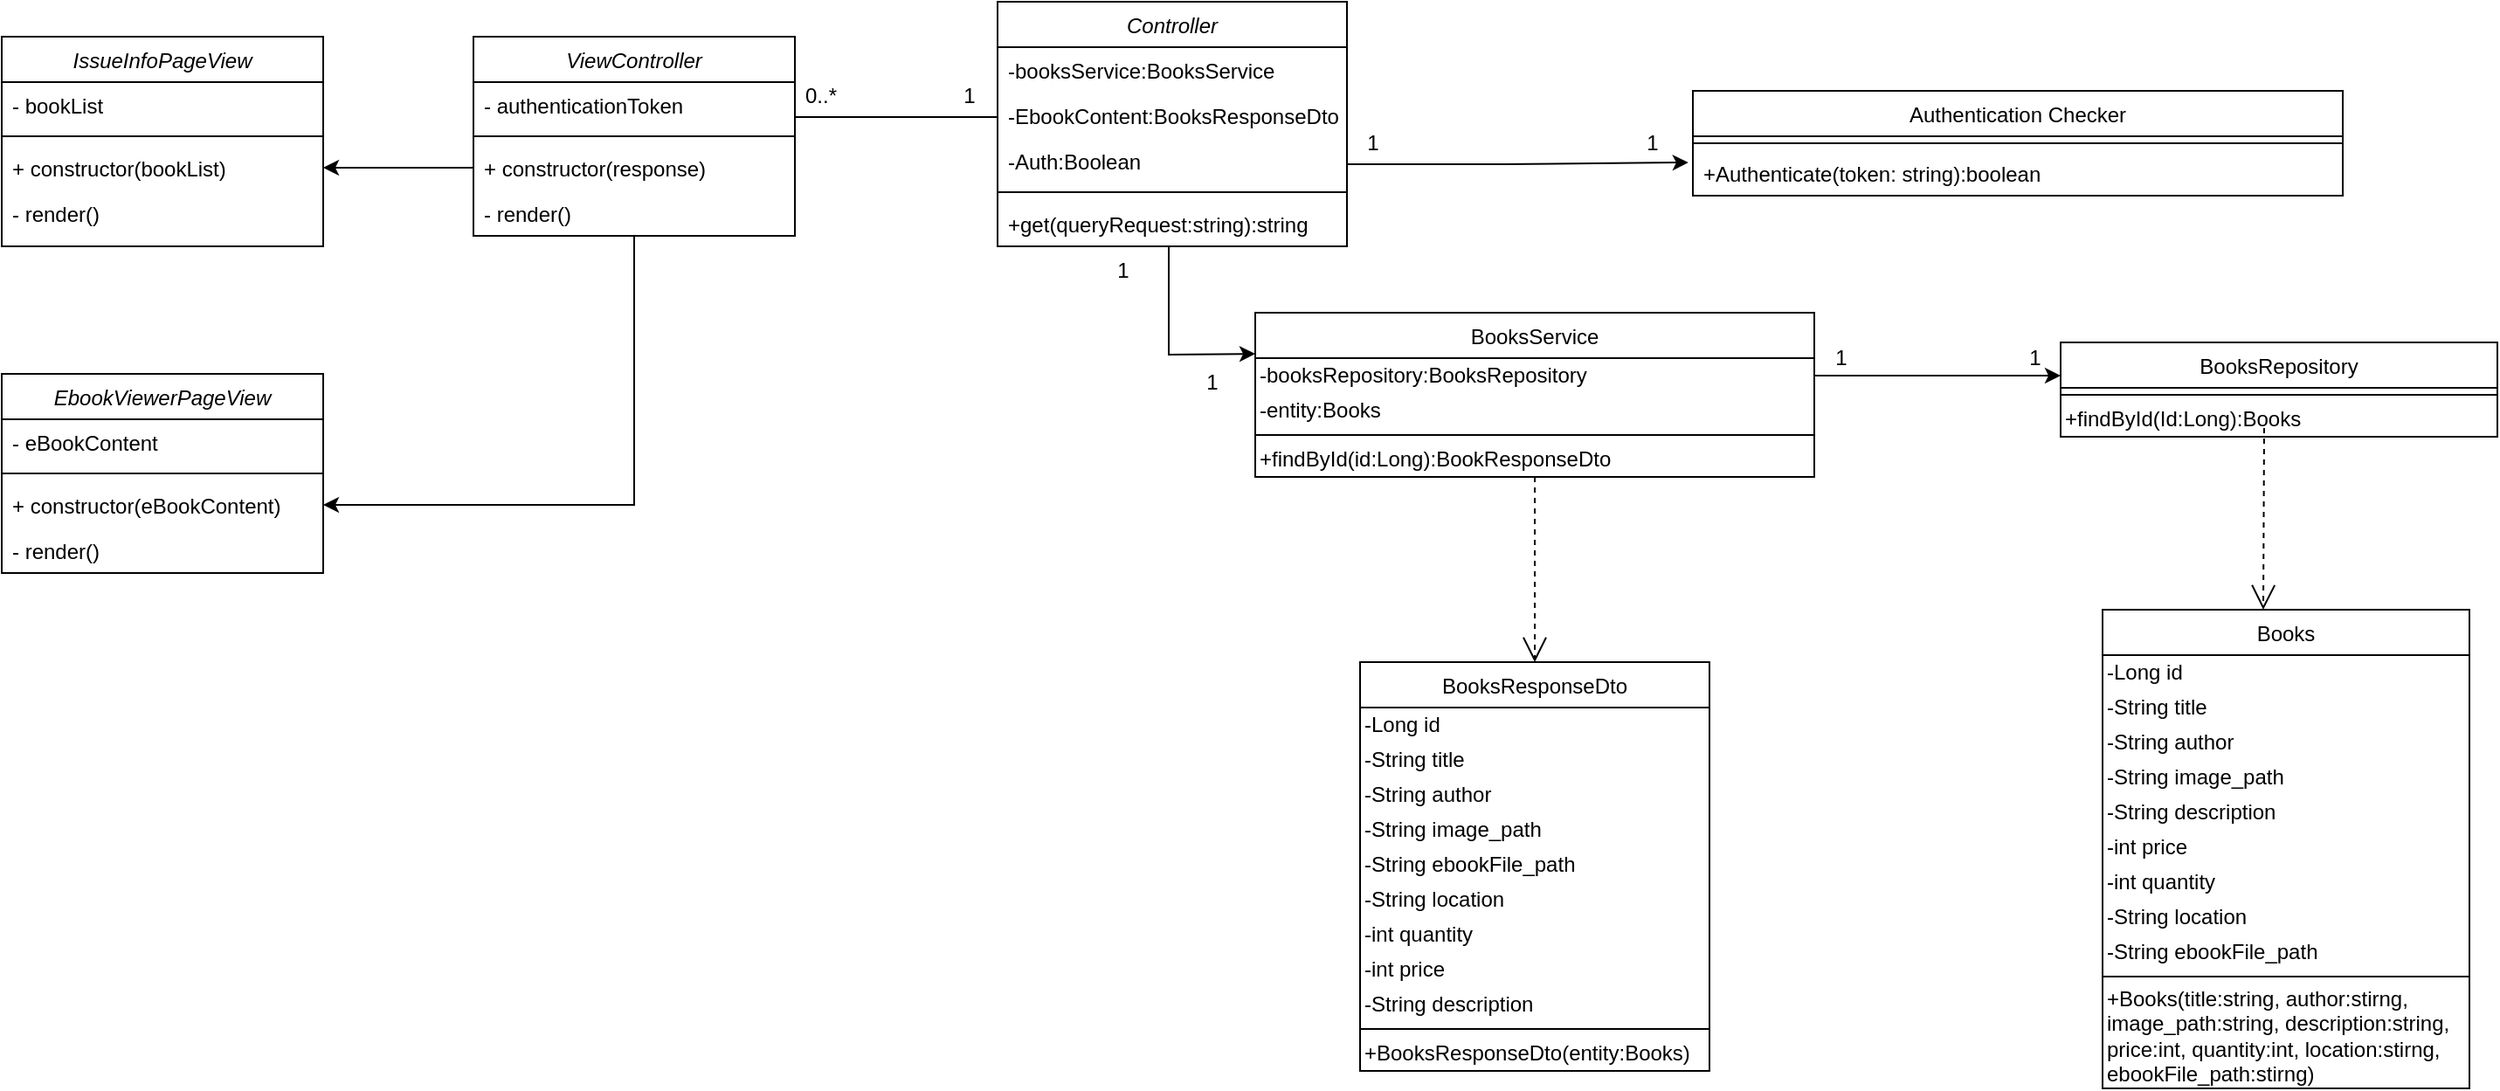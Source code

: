 <mxfile version="14.6.13" type="google"><diagram id="C5RBs43oDa-KdzZeNtuy" name="Page-1"><mxGraphModel dx="2600" dy="614" grid="1" gridSize="10" guides="1" tooltips="1" connect="1" arrows="1" fold="1" page="1" pageScale="1" pageWidth="827" pageHeight="1169" math="0" shadow="0"><root><mxCell id="WIyWlLk6GJQsqaUBKTNV-0"/><mxCell id="WIyWlLk6GJQsqaUBKTNV-1" parent="WIyWlLk6GJQsqaUBKTNV-0"/><mxCell id="6Wl_9wXjOhgknvOmrXjd-9" value="Controller" style="swimlane;fontStyle=2;align=center;verticalAlign=top;childLayout=stackLayout;horizontal=1;startSize=26;horizontalStack=0;resizeParent=1;resizeLast=0;collapsible=1;marginBottom=0;rounded=0;shadow=0;strokeWidth=1;" parent="WIyWlLk6GJQsqaUBKTNV-1" vertex="1"><mxGeometry x="-500" y="66" width="200" height="140" as="geometry"><mxRectangle x="230" y="140" width="160" height="26" as="alternateBounds"/></mxGeometry></mxCell><mxCell id="6Wl_9wXjOhgknvOmrXjd-10" value="-booksService:BooksService&#10;" style="text;align=left;verticalAlign=top;spacingLeft=4;spacingRight=4;overflow=hidden;rotatable=0;points=[[0,0.5],[1,0.5]];portConstraint=eastwest;" parent="6Wl_9wXjOhgknvOmrXjd-9" vertex="1"><mxGeometry y="26" width="200" height="26" as="geometry"/></mxCell><mxCell id="y5AeBNAmy6L0c15EpjTO-43" value="-EbookContent:BooksResponseDto&#10;" style="text;align=left;verticalAlign=top;spacingLeft=4;spacingRight=4;overflow=hidden;rotatable=0;points=[[0,0.5],[1,0.5]];portConstraint=eastwest;" parent="6Wl_9wXjOhgknvOmrXjd-9" vertex="1"><mxGeometry y="52" width="200" height="26" as="geometry"/></mxCell><mxCell id="ST63gCuvAPfhbULLCZ8Q-6" value="-Auth:Boolean&#10;" style="text;align=left;verticalAlign=top;spacingLeft=4;spacingRight=4;overflow=hidden;rotatable=0;points=[[0,0.5],[1,0.5]];portConstraint=eastwest;" parent="6Wl_9wXjOhgknvOmrXjd-9" vertex="1"><mxGeometry y="78" width="200" height="26" as="geometry"/></mxCell><mxCell id="6Wl_9wXjOhgknvOmrXjd-11" value="" style="line;html=1;strokeWidth=1;align=left;verticalAlign=middle;spacingTop=-1;spacingLeft=3;spacingRight=3;rotatable=0;labelPosition=right;points=[];portConstraint=eastwest;" parent="6Wl_9wXjOhgknvOmrXjd-9" vertex="1"><mxGeometry y="104" width="200" height="10" as="geometry"/></mxCell><mxCell id="6Wl_9wXjOhgknvOmrXjd-12" value="+get(queryRequest:string):string" style="text;align=left;verticalAlign=top;spacingLeft=4;spacingRight=4;overflow=hidden;rotatable=0;points=[[0,0.5],[1,0.5]];portConstraint=eastwest;" parent="6Wl_9wXjOhgknvOmrXjd-9" vertex="1"><mxGeometry y="114" width="200" height="26" as="geometry"/></mxCell><mxCell id="6Wl_9wXjOhgknvOmrXjd-24" value="" style="endArrow=none;html=1;exitX=0.5;exitY=1;exitDx=0;exitDy=0;rounded=0;endFill=0;" parent="WIyWlLk6GJQsqaUBKTNV-1" edge="1"><mxGeometry width="50" height="50" relative="1" as="geometry"><mxPoint x="-616" y="132" as="sourcePoint"/><mxPoint x="-500" y="132" as="targetPoint"/><Array as="points"><mxPoint x="-500" y="132"/></Array></mxGeometry></mxCell><mxCell id="y5AeBNAmy6L0c15EpjTO-0" value="BooksRepository" style="swimlane;fontStyle=0;align=center;verticalAlign=top;childLayout=stackLayout;horizontal=1;startSize=26;horizontalStack=0;resizeParent=1;resizeLast=0;collapsible=1;marginBottom=0;rounded=0;shadow=0;strokeWidth=1;" parent="WIyWlLk6GJQsqaUBKTNV-1" vertex="1"><mxGeometry x="108.5" y="261" width="250" height="54" as="geometry"><mxRectangle x="340" y="380" width="170" height="26" as="alternateBounds"/></mxGeometry></mxCell><mxCell id="y5AeBNAmy6L0c15EpjTO-1" value="" style="line;html=1;strokeWidth=1;align=left;verticalAlign=middle;spacingTop=-1;spacingLeft=3;spacingRight=3;rotatable=0;labelPosition=right;points=[];portConstraint=eastwest;" parent="y5AeBNAmy6L0c15EpjTO-0" vertex="1"><mxGeometry y="26" width="250" height="8" as="geometry"/></mxCell><mxCell id="y5AeBNAmy6L0c15EpjTO-45" value="+findById(Id:Long):Books" style="text;html=1;align=left;verticalAlign=middle;resizable=0;points=[];autosize=1;strokeColor=none;" parent="y5AeBNAmy6L0c15EpjTO-0" vertex="1"><mxGeometry y="34" width="250" height="20" as="geometry"/></mxCell><mxCell id="y5AeBNAmy6L0c15EpjTO-5" value="" style="endArrow=classic;html=1;rounded=0;entryX=0;entryY=0.25;entryDx=0;entryDy=0;exitX=0.49;exitY=1;exitDx=0;exitDy=0;exitPerimeter=0;" parent="WIyWlLk6GJQsqaUBKTNV-1" source="6Wl_9wXjOhgknvOmrXjd-12" target="y5AeBNAmy6L0c15EpjTO-6" edge="1"><mxGeometry width="50" height="50" relative="1" as="geometry"><mxPoint x="-407" y="220" as="sourcePoint"/><mxPoint x="-282.5" y="403" as="targetPoint"/><Array as="points"><mxPoint x="-402" y="268"/></Array></mxGeometry></mxCell><mxCell id="y5AeBNAmy6L0c15EpjTO-6" value="BooksService" style="swimlane;fontStyle=0;align=center;verticalAlign=top;childLayout=stackLayout;horizontal=1;startSize=26;horizontalStack=0;resizeParent=1;resizeLast=0;collapsible=1;marginBottom=0;rounded=0;shadow=0;strokeWidth=1;" parent="WIyWlLk6GJQsqaUBKTNV-1" vertex="1"><mxGeometry x="-352.5" y="244" width="320" height="94" as="geometry"><mxRectangle x="340" y="380" width="170" height="26" as="alternateBounds"/></mxGeometry></mxCell><mxCell id="y5AeBNAmy6L0c15EpjTO-7" value="-booksRepository:BooksRepository" style="text;html=1;align=left;verticalAlign=middle;resizable=0;points=[];autosize=1;strokeColor=none;" parent="y5AeBNAmy6L0c15EpjTO-6" vertex="1"><mxGeometry y="26" width="320" height="20" as="geometry"/></mxCell><mxCell id="y5AeBNAmy6L0c15EpjTO-44" value="-entity:Books" style="text;html=1;align=left;verticalAlign=middle;resizable=0;points=[];autosize=1;strokeColor=none;" parent="y5AeBNAmy6L0c15EpjTO-6" vertex="1"><mxGeometry y="46" width="320" height="20" as="geometry"/></mxCell><mxCell id="y5AeBNAmy6L0c15EpjTO-8" value="" style="line;html=1;strokeWidth=1;align=left;verticalAlign=middle;spacingTop=-1;spacingLeft=3;spacingRight=3;rotatable=0;labelPosition=right;points=[];portConstraint=eastwest;" parent="y5AeBNAmy6L0c15EpjTO-6" vertex="1"><mxGeometry y="66" width="320" height="8" as="geometry"/></mxCell><mxCell id="y5AeBNAmy6L0c15EpjTO-11" value="+findById(id:Long):BookResponseDto" style="text;html=1;align=left;verticalAlign=middle;resizable=0;points=[];autosize=1;strokeColor=none;" parent="y5AeBNAmy6L0c15EpjTO-6" vertex="1"><mxGeometry y="74" width="320" height="20" as="geometry"/></mxCell><mxCell id="y5AeBNAmy6L0c15EpjTO-12" value="Books" style="swimlane;fontStyle=0;align=center;verticalAlign=top;childLayout=stackLayout;horizontal=1;startSize=26;horizontalStack=0;resizeParent=1;resizeLast=0;collapsible=1;marginBottom=0;rounded=0;shadow=0;strokeWidth=1;" parent="WIyWlLk6GJQsqaUBKTNV-1" vertex="1"><mxGeometry x="132.5" y="414" width="210" height="274" as="geometry"><mxRectangle x="340" y="380" width="170" height="26" as="alternateBounds"/></mxGeometry></mxCell><mxCell id="y5AeBNAmy6L0c15EpjTO-13" value="-Long id" style="text;html=1;align=left;verticalAlign=middle;resizable=0;points=[];autosize=1;strokeColor=none;" parent="y5AeBNAmy6L0c15EpjTO-12" vertex="1"><mxGeometry y="26" width="210" height="20" as="geometry"/></mxCell><mxCell id="y5AeBNAmy6L0c15EpjTO-14" value="-String title&lt;span style=&quot;color: rgba(0 , 0 , 0 , 0) ; font-family: monospace ; font-size: 0px&quot;&gt;%3CmxGraphModel%3E%3Croot%3E%3CmxCell%20id%3D%220%22%2F%3E%3CmxCell%20id%3D%221%22%20parent%3D%220%22%2F%3E%3CmxCell%20id%3D%222%22%20value%3D%22%2B%22%20style%3D%22text%3Bhtml%3D1%3Balign%3Dleft%3BverticalAlign%3Dmiddle%3Bresizable%3D0%3Bpoints%3D%5B%5D%3Bautosize%3D1%3BstrokeColor%3Dnone%3B%22%20vertex%3D%221%22%20parent%3D%221%22%3E%3CmxGeometry%20x%3D%22730%22%20y%3D%22296%22%20width%3D%22180%22%20height%3D%2220%22%20as%3D%22geometry%22%2F%3E%3C%2FmxCell%3E%3C%2Froot%3E%3C%2FmxGraphModel%3E&lt;/span&gt;" style="text;html=1;align=left;verticalAlign=middle;resizable=0;points=[];autosize=1;strokeColor=none;" parent="y5AeBNAmy6L0c15EpjTO-12" vertex="1"><mxGeometry y="46" width="210" height="20" as="geometry"/></mxCell><mxCell id="y5AeBNAmy6L0c15EpjTO-15" value="-String author&lt;span style=&quot;color: rgba(0 , 0 , 0 , 0) ; font-family: monospace ; font-size: 0px&quot;&gt;%3CmxGraphModel%3E%3Croot%3E%3CmxCell%20id%3D%220%22%2F%3E%3CmxCell%20id%3D%221%22%20parent%3D%220%22%2F%3E%3CmxCell%20id%3D%222%22%20value%3D%22%2B%22%20style%3D%22text%3Bhtml%3D1%3Balign%3Dleft%3BverticalAlign%3Dmiddle%3Bresizable%3D0%3Bpoints%3D%5B%5D%3Bautosize%3D1%3BstrokeColor%3Dnone%3B%22%20vertex%3D%221%22%20parent%3D%221%22%3E%3CmxGeometry%20x%3D%22730%22%20y%3D%22296%22%20width%3D%22180%22%20height%3D%2220%22%20as%3D%22geometry%22%2F%3E%3C%2FmxCell%3E%3C%2Froot%3E%3C%2FmxGraphModel%3E&lt;/span&gt;" style="text;html=1;align=left;verticalAlign=middle;resizable=0;points=[];autosize=1;strokeColor=none;" parent="y5AeBNAmy6L0c15EpjTO-12" vertex="1"><mxGeometry y="66" width="210" height="20" as="geometry"/></mxCell><mxCell id="y5AeBNAmy6L0c15EpjTO-16" value="-String image_path&lt;span style=&quot;color: rgba(0 , 0 , 0 , 0) ; font-family: monospace ; font-size: 0px&quot;&gt;%3CmxGraphModel%3E%3Croot%3E%3CmxCell%20id%3D%220%22%2F%3E%3CmxCell%20id%3D%221%22%20parent%3D%220%22%2F%3E%3CmxCell%20id%3D%222%22%20value%3D%22%2B%22%20style%3D%22text%3Bhtml%3D1%3Balign%3Dleft%3BverticalAlign%3Dmiddle%3Bresizable%3D0%3Bpoints%3D%5B%5D%3Bautosize%3D1%3BstrokeColor%3Dnone%3B%22%20vertex%3D%221%22%20parent%3D%221%22%3E%3CmxGeometry%20x%3D%22730%22%20y%3D%22296%22%20width%3D%22180%22%20height%3D%2220%22%20as%3D%22geometry%22%2F%3E%3C%2FmxCell%3E%3C%2Froot%3E%3C%2FmxGraphModel%3E&lt;/span&gt;" style="text;html=1;align=left;verticalAlign=middle;resizable=0;points=[];autosize=1;strokeColor=none;" parent="y5AeBNAmy6L0c15EpjTO-12" vertex="1"><mxGeometry y="86" width="210" height="20" as="geometry"/></mxCell><mxCell id="y5AeBNAmy6L0c15EpjTO-17" value="-String description&lt;span style=&quot;color: rgba(0 , 0 , 0 , 0) ; font-family: monospace ; font-size: 0px&quot;&gt;%3CmxGraphModel%3E%3Croot%3E%3CmxCell%20id%3D%220%22%2F%3E%3CmxCell%20id%3D%221%22%20parent%3D%220%22%2F%3E%3CmxCell%20id%3D%222%22%20value%3D%22%2B%22%20style%3D%22text%3Bhtml%3D1%3Balign%3Dleft%3BverticalAlign%3Dmiddle%3Bresizable%3D0%3Bpoints%3D%5B%5D%3Bautosize%3D1%3BstrokeColor%3Dnone%3B%22%20vertex%3D%221%22%20parent%3D%221%22%3E%3CmxGeometry%20x%3D%22730%22%20y%3D%22296%22%20width%3D%22180%22%20height%3D%2220%22%20as%3D%22geometry%22%2F%3E%3C%2FmxCell%3E%3C%2Froot%3E%3C%2FmxGraphModel%3E&lt;/span&gt;" style="text;html=1;align=left;verticalAlign=middle;resizable=0;points=[];autosize=1;strokeColor=none;" parent="y5AeBNAmy6L0c15EpjTO-12" vertex="1"><mxGeometry y="106" width="210" height="20" as="geometry"/></mxCell><mxCell id="y5AeBNAmy6L0c15EpjTO-18" value="-int price&lt;span style=&quot;color: rgba(0 , 0 , 0 , 0) ; font-family: monospace ; font-size: 0px&quot;&gt;3CmxGraphModel%3E%3Croot%3E%3CmxCell%20id%3D%220%22%2F%3E%3CmxCell%20id%3D%221%22%20parent%3D%220%22%2F%3E%3CmxCell%20id%3D%222%22%20value%3D%22%2B%22%20style%3D%22text%3Bhtml%3D1%3Balign%3Dleft%3BverticalAlign%3Dmiddle%3Bresizable%3D0%3Bpoints%3D%5B%5D%3Bautosize%3D1%3BstrokeColor%3Dnone%3B%22%20vertex%3D%221%22%20parent%3D%221%22%3E%3CmxGeometry%20x%3D%22730%22%20y%3D%22296%22%20width%3D%22180%22%20height%3D%2220%22%20as%3D%22geometry%22%2F%3E%3C%2FmxCell%3E%3C%2Froot%3E%3C%2FmxGraphModel%3E&lt;/span&gt;" style="text;html=1;align=left;verticalAlign=middle;resizable=0;points=[];autosize=1;strokeColor=none;" parent="y5AeBNAmy6L0c15EpjTO-12" vertex="1"><mxGeometry y="126" width="210" height="20" as="geometry"/></mxCell><mxCell id="y5AeBNAmy6L0c15EpjTO-19" value="-int quantity&lt;span style=&quot;color: rgba(0 , 0 , 0 , 0) ; font-family: monospace ; font-size: 0px&quot;&gt;3CmxGraphModel%3E%3Croot%3E%3CmxCell%20id%3D%220%22%2F%3E%3CmxCell%20id%3D%221%22%20parent%3D%220%22%2F%3E%3CmxCell%20id%3D%222%22%20value%3D%22%2B%22%20style%3D%22text%3Bhtml%3D1%3Balign%3Dleft%3BverticalAlign%3Dmiddle%3Bresizable%3D0%3Bpoints%3D%5B%5D%3Bautosize%3D1%3BstrokeColor%3Dnone%3B%22%20vertex%3D%221%22%20parent%3D%221%22%3E%3CmxGeometry%20x%3D%22730%22%20y%3D%22296%22%20width%3D%22180%22%20height%3D%2220%22%20as%3D%22geometry%22%2F%3E%3C%2FmxCell%3E%3C%2Froot%3E%3C%2FmxGraphModel&lt;/span&gt;" style="text;html=1;align=left;verticalAlign=middle;resizable=0;points=[];autosize=1;strokeColor=none;" parent="y5AeBNAmy6L0c15EpjTO-12" vertex="1"><mxGeometry y="146" width="210" height="20" as="geometry"/></mxCell><mxCell id="y5AeBNAmy6L0c15EpjTO-20" value="-String location&lt;span style=&quot;color: rgba(0 , 0 , 0 , 0) ; font-family: monospace ; font-size: 0px&quot;&gt;%3E%3Croot%3E%3CmxCell%20id%3D%220%22%2F%3E%3CmxCell%20id%3D%221%22%20parent%3D%220%22%2F%3E%3CmxCell%20id%3D%222%22%20value%3D%22%2B%22%20style%3D%22text%3Bhtml%3D1%3Balign%3Dleft%3BverticalAlign%3Dmiddle%3Bresizable%3D0%3Bpoints%3D%5B%5D%3Bautosize%3D1%3BstrokeColor%3Dnone%3B%22%20vertex%3D%221%22%20parent%3D%221%22%3E%3CmxGeometry%20x%3D%22730%22%20y%3D%22296%22%20width%3D%22180%22%20height%3D%2220%22%20as%3D%22geometry%22%2F%3E%3C%2FmxCell%3E%3C%2Froot%3E%3C%2FmxGraphModel&lt;/span&gt;" style="text;html=1;align=left;verticalAlign=middle;resizable=0;points=[];autosize=1;strokeColor=none;" parent="y5AeBNAmy6L0c15EpjTO-12" vertex="1"><mxGeometry y="166" width="210" height="20" as="geometry"/></mxCell><mxCell id="y5AeBNAmy6L0c15EpjTO-21" value="-String ebookFile_path&lt;span style=&quot;color: rgba(0 , 0 , 0 , 0) ; font-family: monospace ; font-size: 0px&quot;&gt;%3E%3Croot%3E%3CmxCell%20id%3D%220%22%2F%3E%3CmxCell%20id%3D%221%22%20parent%3D%220%22%2F%3E%3CmxCell%20id%3D%222%22%20value%3D%22%2B%22%20style%3D%22text%3Bhtml%3D1%3Balign%3Dleft%3BverticalAlign%3Dmiddle%3Bresizable%3D0%3Bpoints%3D%5B%5D%3Bautosize%3D1%3BstrokeColor%3Dnone%3B%22%20vertex%3D%221%22%20parent%3D%221%22%3E%3CmxGeometry%20x%3D%22730%22%20y%3D%22296%22%20width%3D%22180%22%20height%3D%2220%22%20as%3D%22geometry%22%2F%3E%3C%2FmxCell%3E%3C%2Froot%3E%3C%2FmxGraphModel&lt;/span&gt;" style="text;html=1;align=left;verticalAlign=middle;resizable=0;points=[];autosize=1;strokeColor=none;" parent="y5AeBNAmy6L0c15EpjTO-12" vertex="1"><mxGeometry y="186" width="210" height="20" as="geometry"/></mxCell><mxCell id="y5AeBNAmy6L0c15EpjTO-22" value="" style="line;html=1;strokeWidth=1;align=left;verticalAlign=middle;spacingTop=-1;spacingLeft=3;spacingRight=3;rotatable=0;labelPosition=right;points=[];portConstraint=eastwest;" parent="y5AeBNAmy6L0c15EpjTO-12" vertex="1"><mxGeometry y="206" width="210" height="8" as="geometry"/></mxCell><mxCell id="y5AeBNAmy6L0c15EpjTO-23" value="+Books(title:string, author:stirng,&lt;br&gt;image_path:string, description:string,&lt;br&gt;price:int, quantity:int, location:stirng,&lt;br&gt;ebookFile_path:stirng)" style="text;html=1;align=left;verticalAlign=middle;resizable=0;points=[];autosize=1;strokeColor=none;" parent="y5AeBNAmy6L0c15EpjTO-12" vertex="1"><mxGeometry y="214" width="210" height="60" as="geometry"/></mxCell><mxCell id="y5AeBNAmy6L0c15EpjTO-24" value="BooksResponseDto" style="swimlane;fontStyle=0;align=center;verticalAlign=top;childLayout=stackLayout;horizontal=1;startSize=26;horizontalStack=0;resizeParent=1;resizeLast=0;collapsible=1;marginBottom=0;rounded=0;shadow=0;strokeWidth=1;" parent="WIyWlLk6GJQsqaUBKTNV-1" vertex="1"><mxGeometry x="-292.5" y="444" width="200" height="234" as="geometry"><mxRectangle x="340" y="380" width="170" height="26" as="alternateBounds"/></mxGeometry></mxCell><mxCell id="y5AeBNAmy6L0c15EpjTO-25" value="-Long id" style="text;html=1;align=left;verticalAlign=middle;resizable=0;points=[];autosize=1;strokeColor=none;" parent="y5AeBNAmy6L0c15EpjTO-24" vertex="1"><mxGeometry y="26" width="200" height="20" as="geometry"/></mxCell><mxCell id="y5AeBNAmy6L0c15EpjTO-26" value="-String title&lt;span style=&quot;color: rgba(0 , 0 , 0 , 0) ; font-family: monospace ; font-size: 0px&quot;&gt;%3CmxGraphModel%3E%3Croot%3E%3CmxCell%20id%3D%220%22%2F%3E%3CmxCell%20id%3D%221%22%20parent%3D%220%22%2F%3E%3CmxCell%20id%3D%222%22%20value%3D%22%2B%22%20style%3D%22text%3Bhtml%3D1%3Balign%3Dleft%3BverticalAlign%3Dmiddle%3Bresizable%3D0%3Bpoints%3D%5B%5D%3Bautosize%3D1%3BstrokeColor%3Dnone%3B%22%20vertex%3D%221%22%20parent%3D%221%22%3E%3CmxGeometry%20x%3D%22730%22%20y%3D%22296%22%20width%3D%22180%22%20height%3D%2220%22%20as%3D%22geometry%22%2F%3E%3C%2FmxCell%3E%3C%2Froot%3E%3C%2FmxGraphModel%3E&lt;/span&gt;" style="text;html=1;align=left;verticalAlign=middle;resizable=0;points=[];autosize=1;strokeColor=none;" parent="y5AeBNAmy6L0c15EpjTO-24" vertex="1"><mxGeometry y="46" width="200" height="20" as="geometry"/></mxCell><mxCell id="y5AeBNAmy6L0c15EpjTO-27" value="-String author&lt;span style=&quot;color: rgba(0 , 0 , 0 , 0) ; font-family: monospace ; font-size: 0px&quot;&gt;%3CmxGraphModel%3E%3Croot%3E%3CmxCell%20id%3D%220%22%2F%3E%3CmxCell%20id%3D%221%22%20parent%3D%220%22%2F%3E%3CmxCell%20id%3D%222%22%20value%3D%22%2B%22%20style%3D%22text%3Bhtml%3D1%3Balign%3Dleft%3BverticalAlign%3Dmiddle%3Bresizable%3D0%3Bpoints%3D%5B%5D%3Bautosize%3D1%3BstrokeColor%3Dnone%3B%22%20vertex%3D%221%22%20parent%3D%221%22%3E%3CmxGeometry%20x%3D%22730%22%20y%3D%22296%22%20width%3D%22180%22%20height%3D%2220%22%20as%3D%22geometry%22%2F%3E%3C%2FmxCell%3E%3C%2Froot%3E%3C%2FmxGraphModel%3E&lt;/span&gt;" style="text;html=1;align=left;verticalAlign=middle;resizable=0;points=[];autosize=1;strokeColor=none;" parent="y5AeBNAmy6L0c15EpjTO-24" vertex="1"><mxGeometry y="66" width="200" height="20" as="geometry"/></mxCell><mxCell id="y5AeBNAmy6L0c15EpjTO-28" value="-String image_path&lt;span style=&quot;color: rgba(0 , 0 , 0 , 0) ; font-family: monospace ; font-size: 0px&quot;&gt;%3CmxGraphModel%3E%3Croot%3E%3CmxCell%20id%3D%220%22%2F%3E%3CmxCell%20id%3D%221%22%20parent%3D%220%22%2F%3E%3CmxCell%20id%3D%222%22%20value%3D%22%2B%22%20style%3D%22text%3Bhtml%3D1%3Balign%3Dleft%3BverticalAlign%3Dmiddle%3Bresizable%3D0%3Bpoints%3D%5B%5D%3Bautosize%3D1%3BstrokeColor%3Dnone%3B%22%20vertex%3D%221%22%20parent%3D%221%22%3E%3CmxGeometry%20x%3D%22730%22%20y%3D%22296%22%20width%3D%22180%22%20height%3D%2220%22%20as%3D%22geometry%22%2F%3E%3C%2FmxCell%3E%3C%2Froot%3E%3C%2FmxGraphModel%3E&lt;/span&gt;" style="text;html=1;align=left;verticalAlign=middle;resizable=0;points=[];autosize=1;strokeColor=none;" parent="y5AeBNAmy6L0c15EpjTO-24" vertex="1"><mxGeometry y="86" width="200" height="20" as="geometry"/></mxCell><mxCell id="y5AeBNAmy6L0c15EpjTO-29" value="-String ebookFile_path&lt;span style=&quot;color: rgba(0 , 0 , 0 , 0) ; font-family: monospace ; font-size: 0px&quot;&gt;%3E%3Croot%3E%3CmxCell%20id%3D%220%22%2F%3E%3CmxCell%20id%3D%221%22%20parent%3D%220%22%2F%3E%3CmxCell%20id%3D%222%22%20value%3D%22%2B%22%20style%3D%22text%3Bhtml%3D1%3Balign%3Dleft%3BverticalAlign%3Dmiddle%3Bresizable%3D0%3Bpoints%3D%5B%5D%3Bautosize%3D1%3BstrokeColor%3Dnone%3B%22%20vertex%3D%221%22%20parent%3D%221%22%3E%3CmxGeometry%20x%3D%22730%22%20y%3D%22296%22%20width%3D%22180%22%20height%3D%2220%22%20as%3D%22geometry%22%2F%3E%3C%2FmxCell%3E%3C%2Froot%3E%3C%2FmxGraphModel&lt;/span&gt;" style="text;html=1;align=left;verticalAlign=middle;resizable=0;points=[];autosize=1;strokeColor=none;" parent="y5AeBNAmy6L0c15EpjTO-24" vertex="1"><mxGeometry y="106" width="200" height="20" as="geometry"/></mxCell><mxCell id="y5AeBNAmy6L0c15EpjTO-30" value="-String location&lt;span style=&quot;color: rgba(0 , 0 , 0 , 0) ; font-family: monospace ; font-size: 0px&quot;&gt;%3E%3Croot%3E%3CmxCell%20id%3D%220%22%2F%3E%3CmxCell%20id%3D%221%22%20parent%3D%220%22%2F%3E%3CmxCell%20id%3D%222%22%20value%3D%22%2B%22%20style%3D%22text%3Bhtml%3D1%3Balign%3Dleft%3BverticalAlign%3Dmiddle%3Bresizable%3D0%3Bpoints%3D%5B%5D%3Bautosize%3D1%3BstrokeColor%3Dnone%3B%22%20vertex%3D%221%22%20parent%3D%221%22%3E%3CmxGeometry%20x%3D%22730%22%20y%3D%22296%22%20width%3D%22180%22%20height%3D%2220%22%20as%3D%22geometry%22%2F%3E%3C%2FmxCell%3E%3C%2Froot%3E%3C%2FmxGraphModel&lt;/span&gt;" style="text;html=1;align=left;verticalAlign=middle;resizable=0;points=[];autosize=1;strokeColor=none;" parent="y5AeBNAmy6L0c15EpjTO-24" vertex="1"><mxGeometry y="126" width="200" height="20" as="geometry"/></mxCell><mxCell id="y5AeBNAmy6L0c15EpjTO-31" value="-int quantity&lt;span style=&quot;color: rgba(0 , 0 , 0 , 0) ; font-family: monospace ; font-size: 0px&quot;&gt;3CmxGraphModel%3E%3Croot%3E%3CmxCell%20id%3D%220%22%2F%3E%3CmxCell%20id%3D%221%22%20parent%3D%220%22%2F%3E%3CmxCell%20id%3D%222%22%20value%3D%22%2B%22%20style%3D%22text%3Bhtml%3D1%3Balign%3Dleft%3BverticalAlign%3Dmiddle%3Bresizable%3D0%3Bpoints%3D%5B%5D%3Bautosize%3D1%3BstrokeColor%3Dnone%3B%22%20vertex%3D%221%22%20parent%3D%221%22%3E%3CmxGeometry%20x%3D%22730%22%20y%3D%22296%22%20width%3D%22180%22%20height%3D%2220%22%20as%3D%22geometry%22%2F%3E%3C%2FmxCell%3E%3C%2Froot%3E%3C%2FmxGraphModel&lt;/span&gt;" style="text;html=1;align=left;verticalAlign=middle;resizable=0;points=[];autosize=1;strokeColor=none;" parent="y5AeBNAmy6L0c15EpjTO-24" vertex="1"><mxGeometry y="146" width="200" height="20" as="geometry"/></mxCell><mxCell id="y5AeBNAmy6L0c15EpjTO-32" value="-int price&lt;span style=&quot;color: rgba(0 , 0 , 0 , 0) ; font-family: monospace ; font-size: 0px&quot;&gt;3CmxGraphModel%3E%3Croot%3E%3CmxCell%20id%3D%220%22%2F%3E%3CmxCell%20id%3D%221%22%20parent%3D%220%22%2F%3E%3CmxCell%20id%3D%222%22%20value%3D%22%2B%22%20style%3D%22text%3Bhtml%3D1%3Balign%3Dleft%3BverticalAlign%3Dmiddle%3Bresizable%3D0%3Bpoints%3D%5B%5D%3Bautosize%3D1%3BstrokeColor%3Dnone%3B%22%20vertex%3D%221%22%20parent%3D%221%22%3E%3CmxGeometry%20x%3D%22730%22%20y%3D%22296%22%20width%3D%22180%22%20height%3D%2220%22%20as%3D%22geometry%22%2F%3E%3C%2FmxCell%3E%3C%2Froot%3E%3C%2FmxGraphModel%3E&lt;/span&gt;" style="text;html=1;align=left;verticalAlign=middle;resizable=0;points=[];autosize=1;strokeColor=none;" parent="y5AeBNAmy6L0c15EpjTO-24" vertex="1"><mxGeometry y="166" width="200" height="20" as="geometry"/></mxCell><mxCell id="y5AeBNAmy6L0c15EpjTO-33" value="-String description&lt;span style=&quot;color: rgba(0 , 0 , 0 , 0) ; font-family: monospace ; font-size: 0px&quot;&gt;%3CmxGraphModel%3E%3Croot%3E%3CmxCell%20id%3D%220%22%2F%3E%3CmxCell%20id%3D%221%22%20parent%3D%220%22%2F%3E%3CmxCell%20id%3D%222%22%20value%3D%22%2B%22%20style%3D%22text%3Bhtml%3D1%3Balign%3Dleft%3BverticalAlign%3Dmiddle%3Bresizable%3D0%3Bpoints%3D%5B%5D%3Bautosize%3D1%3BstrokeColor%3Dnone%3B%22%20vertex%3D%221%22%20parent%3D%221%22%3E%3CmxGeometry%20x%3D%22730%22%20y%3D%22296%22%20width%3D%22180%22%20height%3D%2220%22%20as%3D%22geometry%22%2F%3E%3C%2FmxCell%3E%3C%2Froot%3E%3C%2FmxGraphModel%3E&lt;/span&gt;" style="text;html=1;align=left;verticalAlign=middle;resizable=0;points=[];autosize=1;strokeColor=none;" parent="y5AeBNAmy6L0c15EpjTO-24" vertex="1"><mxGeometry y="186" width="200" height="20" as="geometry"/></mxCell><mxCell id="y5AeBNAmy6L0c15EpjTO-34" value="" style="line;html=1;strokeWidth=1;align=left;verticalAlign=middle;spacingTop=-1;spacingLeft=3;spacingRight=3;rotatable=0;labelPosition=right;points=[];portConstraint=eastwest;" parent="y5AeBNAmy6L0c15EpjTO-24" vertex="1"><mxGeometry y="206" width="200" height="8" as="geometry"/></mxCell><mxCell id="y5AeBNAmy6L0c15EpjTO-35" value="+BooksResponseDto(entity:Books)" style="text;html=1;align=left;verticalAlign=middle;resizable=0;points=[];autosize=1;strokeColor=none;" parent="y5AeBNAmy6L0c15EpjTO-24" vertex="1"><mxGeometry y="214" width="200" height="20" as="geometry"/></mxCell><mxCell id="y5AeBNAmy6L0c15EpjTO-36" value="" style="endArrow=open;endSize=12;dashed=1;html=1;rounded=0;entryX=0.5;entryY=0;entryDx=0;entryDy=0;exitX=0.5;exitY=1;exitDx=0;exitDy=0;" parent="WIyWlLk6GJQsqaUBKTNV-1" source="y5AeBNAmy6L0c15EpjTO-6" target="y5AeBNAmy6L0c15EpjTO-24" edge="1"><mxGeometry x="-1" y="-106" width="160" relative="1" as="geometry"><mxPoint x="-193" y="358" as="sourcePoint"/><mxPoint x="-193" y="418" as="targetPoint"/><Array as="points"/><mxPoint x="-10" y="-22" as="offset"/></mxGeometry></mxCell><mxCell id="y5AeBNAmy6L0c15EpjTO-37" value="" style="endArrow=open;endSize=12;dashed=1;html=1;rounded=0;" parent="WIyWlLk6GJQsqaUBKTNV-1" edge="1"><mxGeometry x="-1" y="-106" width="160" relative="1" as="geometry"><mxPoint x="225" y="310" as="sourcePoint"/><mxPoint x="224.5" y="414" as="targetPoint"/><Array as="points"/><mxPoint x="-10" y="-22" as="offset"/></mxGeometry></mxCell><mxCell id="y5AeBNAmy6L0c15EpjTO-38" value="1" style="text;html=1;strokeColor=none;fillColor=none;align=center;verticalAlign=middle;whiteSpace=wrap;rounded=0;" parent="WIyWlLk6GJQsqaUBKTNV-1" vertex="1"><mxGeometry x="-443" y="210" width="30" height="20" as="geometry"/></mxCell><mxCell id="y5AeBNAmy6L0c15EpjTO-39" value="1" style="text;html=1;strokeColor=none;fillColor=none;align=center;verticalAlign=middle;whiteSpace=wrap;rounded=0;" parent="WIyWlLk6GJQsqaUBKTNV-1" vertex="1"><mxGeometry x="-392.5" y="274" width="30" height="20" as="geometry"/></mxCell><mxCell id="y5AeBNAmy6L0c15EpjTO-40" value="" style="endArrow=classic;html=1;exitX=0;exitY=1;exitDx=0;exitDy=0;rounded=0;entryX=1;entryY=1;entryDx=0;entryDy=0;" parent="WIyWlLk6GJQsqaUBKTNV-1" source="y5AeBNAmy6L0c15EpjTO-41" target="y5AeBNAmy6L0c15EpjTO-42" edge="1"><mxGeometry width="50" height="50" relative="1" as="geometry"><mxPoint x="-22.5" y="281.5" as="sourcePoint"/><mxPoint x="112.5" y="281.5" as="targetPoint"/><Array as="points"/></mxGeometry></mxCell><mxCell id="y5AeBNAmy6L0c15EpjTO-41" value="1" style="text;html=1;strokeColor=none;fillColor=none;align=center;verticalAlign=middle;whiteSpace=wrap;rounded=0;" parent="WIyWlLk6GJQsqaUBKTNV-1" vertex="1"><mxGeometry x="-32.5" y="260" width="30" height="20" as="geometry"/></mxCell><mxCell id="y5AeBNAmy6L0c15EpjTO-42" value="1" style="text;html=1;strokeColor=none;fillColor=none;align=center;verticalAlign=middle;whiteSpace=wrap;rounded=0;" parent="WIyWlLk6GJQsqaUBKTNV-1" vertex="1"><mxGeometry x="78.5" y="260" width="30" height="20" as="geometry"/></mxCell><mxCell id="zqlpjL5I8D7lCb4Tsc_S-0" style="edgeStyle=orthogonalEdgeStyle;rounded=0;orthogonalLoop=1;jettySize=auto;html=1;entryX=1;entryY=0.5;entryDx=0;entryDy=0;exitX=0.5;exitY=1;exitDx=0;exitDy=0;" parent="WIyWlLk6GJQsqaUBKTNV-1" source="zqlpjL5I8D7lCb4Tsc_S-1" target="zqlpjL5I8D7lCb4Tsc_S-16" edge="1"><mxGeometry relative="1" as="geometry"><mxPoint x="-708.92" y="199.012" as="sourcePoint"/></mxGeometry></mxCell><mxCell id="zqlpjL5I8D7lCb4Tsc_S-1" value="ViewController" style="swimlane;fontStyle=2;align=center;verticalAlign=top;childLayout=stackLayout;horizontal=1;startSize=26;horizontalStack=0;resizeParent=1;resizeLast=0;collapsible=1;marginBottom=0;rounded=0;shadow=0;strokeWidth=1;" parent="WIyWlLk6GJQsqaUBKTNV-1" vertex="1"><mxGeometry x="-800" y="86" width="184" height="114" as="geometry"><mxRectangle x="230" y="140" width="160" height="26" as="alternateBounds"/></mxGeometry></mxCell><mxCell id="zqlpjL5I8D7lCb4Tsc_S-2" value="- authenticationToken" style="text;align=left;verticalAlign=top;spacingLeft=4;spacingRight=4;overflow=hidden;rotatable=0;points=[[0,0.5],[1,0.5]];portConstraint=eastwest;" parent="zqlpjL5I8D7lCb4Tsc_S-1" vertex="1"><mxGeometry y="26" width="184" height="26" as="geometry"/></mxCell><mxCell id="zqlpjL5I8D7lCb4Tsc_S-3" value="" style="line;html=1;strokeWidth=1;align=left;verticalAlign=middle;spacingTop=-1;spacingLeft=3;spacingRight=3;rotatable=0;labelPosition=right;points=[];portConstraint=eastwest;" parent="zqlpjL5I8D7lCb4Tsc_S-1" vertex="1"><mxGeometry y="52" width="184" height="10" as="geometry"/></mxCell><mxCell id="zqlpjL5I8D7lCb4Tsc_S-4" value="+ constructor(response)" style="text;align=left;verticalAlign=top;spacingLeft=4;spacingRight=4;overflow=hidden;rotatable=0;points=[[0,0.5],[1,0.5]];portConstraint=eastwest;" parent="zqlpjL5I8D7lCb4Tsc_S-1" vertex="1"><mxGeometry y="62" width="184" height="26" as="geometry"/></mxCell><mxCell id="zqlpjL5I8D7lCb4Tsc_S-5" value="- render()" style="text;align=left;verticalAlign=top;spacingLeft=4;spacingRight=4;overflow=hidden;rotatable=0;points=[[0,0.5],[1,0.5]];portConstraint=eastwest;" parent="zqlpjL5I8D7lCb4Tsc_S-1" vertex="1"><mxGeometry y="88" width="184" height="26" as="geometry"/></mxCell><mxCell id="zqlpjL5I8D7lCb4Tsc_S-6" value="IssueInfoPageView" style="swimlane;fontStyle=2;align=center;verticalAlign=top;childLayout=stackLayout;horizontal=1;startSize=26;horizontalStack=0;resizeParent=1;resizeLast=0;collapsible=1;marginBottom=0;rounded=0;shadow=0;strokeWidth=1;" parent="WIyWlLk6GJQsqaUBKTNV-1" vertex="1"><mxGeometry x="-1070" y="86" width="184" height="120" as="geometry"><mxRectangle x="230" y="140" width="160" height="26" as="alternateBounds"/></mxGeometry></mxCell><mxCell id="zqlpjL5I8D7lCb4Tsc_S-7" value="- bookList" style="text;align=left;verticalAlign=top;spacingLeft=4;spacingRight=4;overflow=hidden;rotatable=0;points=[[0,0.5],[1,0.5]];portConstraint=eastwest;" parent="zqlpjL5I8D7lCb4Tsc_S-6" vertex="1"><mxGeometry y="26" width="184" height="26" as="geometry"/></mxCell><mxCell id="zqlpjL5I8D7lCb4Tsc_S-8" value="" style="line;html=1;strokeWidth=1;align=left;verticalAlign=middle;spacingTop=-1;spacingLeft=3;spacingRight=3;rotatable=0;labelPosition=right;points=[];portConstraint=eastwest;" parent="zqlpjL5I8D7lCb4Tsc_S-6" vertex="1"><mxGeometry y="52" width="184" height="10" as="geometry"/></mxCell><mxCell id="zqlpjL5I8D7lCb4Tsc_S-9" value="+ constructor(bookList)" style="text;align=left;verticalAlign=top;spacingLeft=4;spacingRight=4;overflow=hidden;rotatable=0;points=[[0,0.5],[1,0.5]];portConstraint=eastwest;" parent="zqlpjL5I8D7lCb4Tsc_S-6" vertex="1"><mxGeometry y="62" width="184" height="26" as="geometry"/></mxCell><mxCell id="zqlpjL5I8D7lCb4Tsc_S-10" value="- render()" style="text;align=left;verticalAlign=top;spacingLeft=4;spacingRight=4;overflow=hidden;rotatable=0;points=[[0,0.5],[1,0.5]];portConstraint=eastwest;" parent="zqlpjL5I8D7lCb4Tsc_S-6" vertex="1"><mxGeometry y="88" width="184" height="26" as="geometry"/></mxCell><mxCell id="zqlpjL5I8D7lCb4Tsc_S-13" value="EbookViewerPageView" style="swimlane;fontStyle=2;align=center;verticalAlign=top;childLayout=stackLayout;horizontal=1;startSize=26;horizontalStack=0;resizeParent=1;resizeLast=0;collapsible=1;marginBottom=0;rounded=0;shadow=0;strokeWidth=1;" parent="WIyWlLk6GJQsqaUBKTNV-1" vertex="1"><mxGeometry x="-1070" y="279" width="184" height="114" as="geometry"><mxRectangle x="230" y="140" width="160" height="26" as="alternateBounds"/></mxGeometry></mxCell><mxCell id="zqlpjL5I8D7lCb4Tsc_S-14" value="- eBookContent" style="text;align=left;verticalAlign=top;spacingLeft=4;spacingRight=4;overflow=hidden;rotatable=0;points=[[0,0.5],[1,0.5]];portConstraint=eastwest;" parent="zqlpjL5I8D7lCb4Tsc_S-13" vertex="1"><mxGeometry y="26" width="184" height="26" as="geometry"/></mxCell><mxCell id="zqlpjL5I8D7lCb4Tsc_S-15" value="" style="line;html=1;strokeWidth=1;align=left;verticalAlign=middle;spacingTop=-1;spacingLeft=3;spacingRight=3;rotatable=0;labelPosition=right;points=[];portConstraint=eastwest;" parent="zqlpjL5I8D7lCb4Tsc_S-13" vertex="1"><mxGeometry y="52" width="184" height="10" as="geometry"/></mxCell><mxCell id="zqlpjL5I8D7lCb4Tsc_S-16" value="+ constructor(eBookContent)" style="text;align=left;verticalAlign=top;spacingLeft=4;spacingRight=4;overflow=hidden;rotatable=0;points=[[0,0.5],[1,0.5]];portConstraint=eastwest;" parent="zqlpjL5I8D7lCb4Tsc_S-13" vertex="1"><mxGeometry y="62" width="184" height="26" as="geometry"/></mxCell><mxCell id="zqlpjL5I8D7lCb4Tsc_S-17" value="- render()" style="text;align=left;verticalAlign=top;spacingLeft=4;spacingRight=4;overflow=hidden;rotatable=0;points=[[0,0.5],[1,0.5]];portConstraint=eastwest;" parent="zqlpjL5I8D7lCb4Tsc_S-13" vertex="1"><mxGeometry y="88" width="184" height="26" as="geometry"/></mxCell><mxCell id="zqlpjL5I8D7lCb4Tsc_S-19" style="edgeStyle=orthogonalEdgeStyle;rounded=0;orthogonalLoop=1;jettySize=auto;html=1;entryX=1;entryY=0.5;entryDx=0;entryDy=0;" parent="WIyWlLk6GJQsqaUBKTNV-1" source="zqlpjL5I8D7lCb4Tsc_S-4" target="zqlpjL5I8D7lCb4Tsc_S-9" edge="1"><mxGeometry relative="1" as="geometry"/></mxCell><mxCell id="zqlpjL5I8D7lCb4Tsc_S-20" value="1" style="text;html=1;strokeColor=none;fillColor=none;align=center;verticalAlign=middle;whiteSpace=wrap;rounded=0;" parent="WIyWlLk6GJQsqaUBKTNV-1" vertex="1"><mxGeometry x="-526" y="110" width="20" height="20" as="geometry"/></mxCell><mxCell id="zqlpjL5I8D7lCb4Tsc_S-21" value="0..*" style="text;html=1;strokeColor=none;fillColor=none;align=center;verticalAlign=middle;whiteSpace=wrap;rounded=0;" parent="WIyWlLk6GJQsqaUBKTNV-1" vertex="1"><mxGeometry x="-616" y="110" width="30" height="20" as="geometry"/></mxCell><mxCell id="ST63gCuvAPfhbULLCZ8Q-0" value="Authentication Checker" style="swimlane;fontStyle=0;align=center;verticalAlign=top;childLayout=stackLayout;horizontal=1;startSize=26;horizontalStack=0;resizeParent=1;resizeLast=0;collapsible=1;marginBottom=0;rounded=0;shadow=0;strokeWidth=1;" parent="WIyWlLk6GJQsqaUBKTNV-1" vertex="1"><mxGeometry x="-102" y="117" width="372" height="60" as="geometry"><mxRectangle x="550" y="140" width="160" height="26" as="alternateBounds"/></mxGeometry></mxCell><mxCell id="ST63gCuvAPfhbULLCZ8Q-1" value="" style="line;html=1;strokeWidth=1;align=left;verticalAlign=middle;spacingTop=-1;spacingLeft=3;spacingRight=3;rotatable=0;labelPosition=right;points=[];portConstraint=eastwest;" parent="ST63gCuvAPfhbULLCZ8Q-0" vertex="1"><mxGeometry y="26" width="372" height="8" as="geometry"/></mxCell><mxCell id="ST63gCuvAPfhbULLCZ8Q-2" value="+Authenticate(token: string):boolean" style="text;align=left;verticalAlign=top;spacingLeft=4;spacingRight=4;overflow=hidden;rotatable=0;points=[[0,0.5],[1,0.5]];portConstraint=eastwest;" parent="ST63gCuvAPfhbULLCZ8Q-0" vertex="1"><mxGeometry y="34" width="372" height="26" as="geometry"/></mxCell><mxCell id="ST63gCuvAPfhbULLCZ8Q-3" value="" style="endArrow=classic;html=1;rounded=0;entryX=-0.007;entryY=0.269;entryDx=0;entryDy=0;entryPerimeter=0;" parent="WIyWlLk6GJQsqaUBKTNV-1" target="ST63gCuvAPfhbULLCZ8Q-2" edge="1"><mxGeometry width="50" height="50" relative="1" as="geometry"><mxPoint x="-300" y="159" as="sourcePoint"/><mxPoint x="-150" y="159" as="targetPoint"/><Array as="points"><mxPoint x="-210" y="159"/></Array></mxGeometry></mxCell><mxCell id="ST63gCuvAPfhbULLCZ8Q-4" value="1" style="text;html=1;strokeColor=none;fillColor=none;align=center;verticalAlign=middle;whiteSpace=wrap;rounded=0;" parent="WIyWlLk6GJQsqaUBKTNV-1" vertex="1"><mxGeometry x="-300" y="137" width="30" height="20" as="geometry"/></mxCell><mxCell id="ST63gCuvAPfhbULLCZ8Q-5" value="1" style="text;html=1;strokeColor=none;fillColor=none;align=center;verticalAlign=middle;whiteSpace=wrap;rounded=0;" parent="WIyWlLk6GJQsqaUBKTNV-1" vertex="1"><mxGeometry x="-140" y="137" width="30" height="20" as="geometry"/></mxCell></root></mxGraphModel></diagram></mxfile>